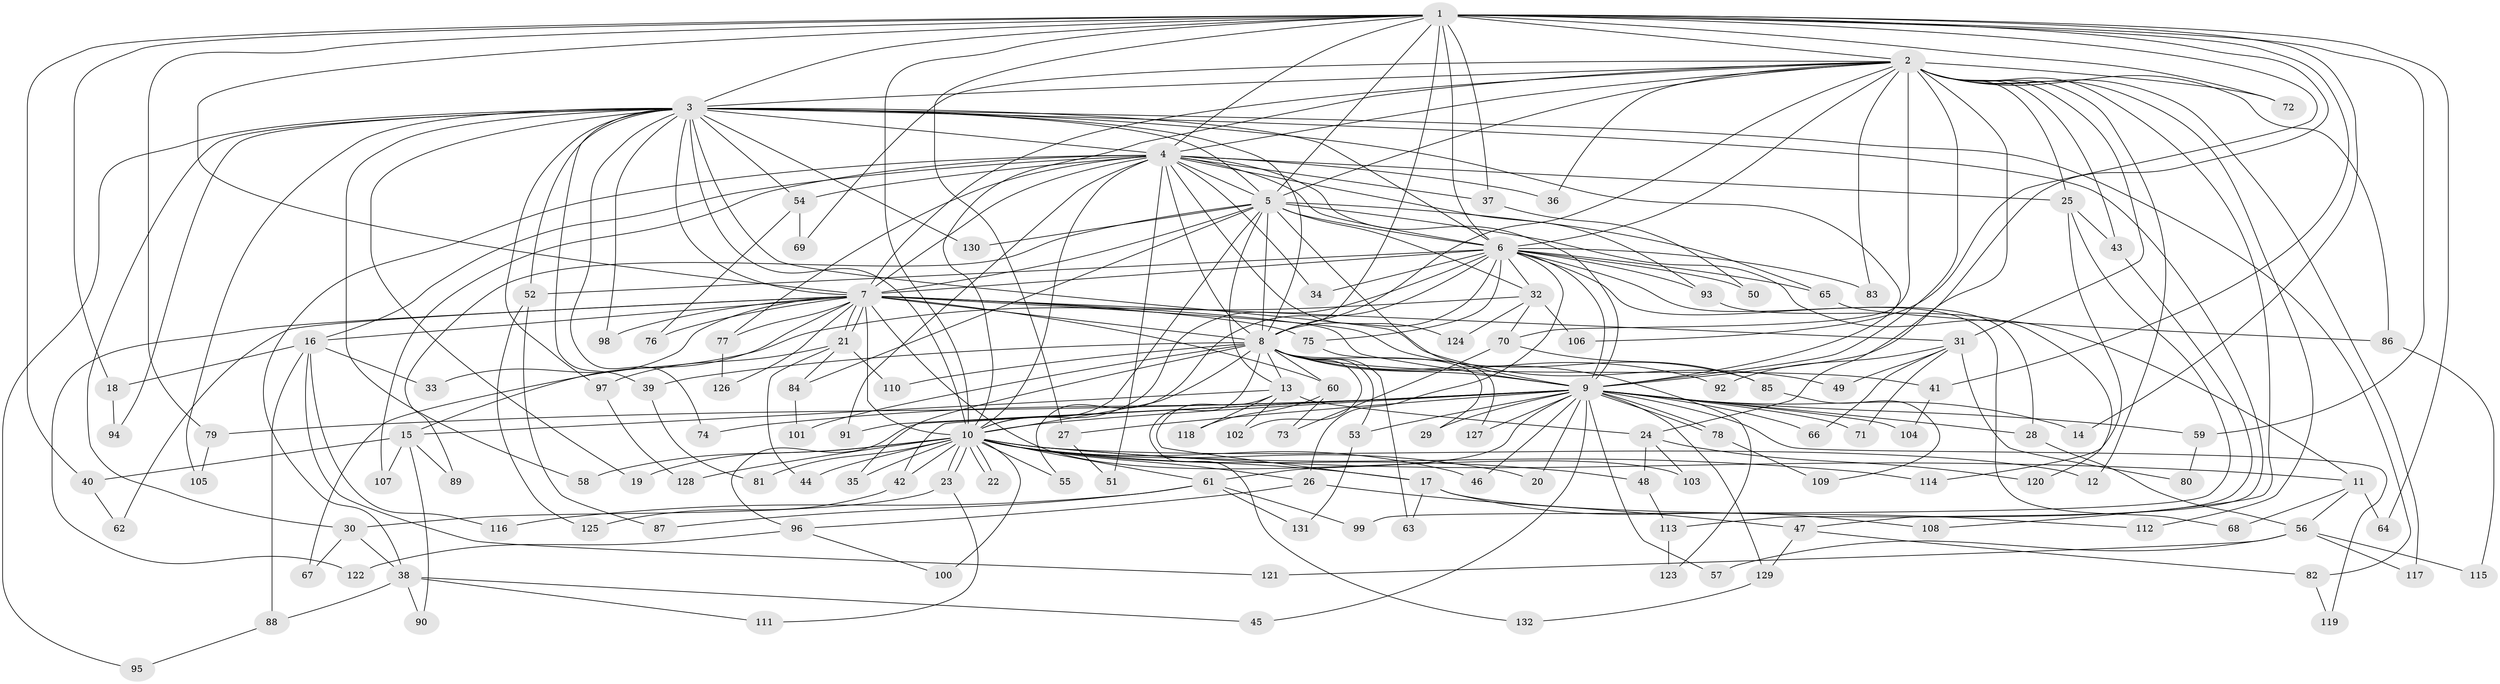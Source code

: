 // Generated by graph-tools (version 1.1) at 2025/44/03/09/25 04:44:32]
// undirected, 132 vertices, 289 edges
graph export_dot {
graph [start="1"]
  node [color=gray90,style=filled];
  1;
  2;
  3;
  4;
  5;
  6;
  7;
  8;
  9;
  10;
  11;
  12;
  13;
  14;
  15;
  16;
  17;
  18;
  19;
  20;
  21;
  22;
  23;
  24;
  25;
  26;
  27;
  28;
  29;
  30;
  31;
  32;
  33;
  34;
  35;
  36;
  37;
  38;
  39;
  40;
  41;
  42;
  43;
  44;
  45;
  46;
  47;
  48;
  49;
  50;
  51;
  52;
  53;
  54;
  55;
  56;
  57;
  58;
  59;
  60;
  61;
  62;
  63;
  64;
  65;
  66;
  67;
  68;
  69;
  70;
  71;
  72;
  73;
  74;
  75;
  76;
  77;
  78;
  79;
  80;
  81;
  82;
  83;
  84;
  85;
  86;
  87;
  88;
  89;
  90;
  91;
  92;
  93;
  94;
  95;
  96;
  97;
  98;
  99;
  100;
  101;
  102;
  103;
  104;
  105;
  106;
  107;
  108;
  109;
  110;
  111;
  112;
  113;
  114;
  115;
  116;
  117;
  118;
  119;
  120;
  121;
  122;
  123;
  124;
  125;
  126;
  127;
  128;
  129;
  130;
  131;
  132;
  1 -- 2;
  1 -- 3;
  1 -- 4;
  1 -- 5;
  1 -- 6;
  1 -- 7;
  1 -- 8;
  1 -- 9;
  1 -- 10;
  1 -- 14;
  1 -- 18;
  1 -- 27;
  1 -- 37;
  1 -- 40;
  1 -- 41;
  1 -- 59;
  1 -- 64;
  1 -- 72;
  1 -- 79;
  1 -- 106;
  2 -- 3;
  2 -- 4;
  2 -- 5;
  2 -- 6;
  2 -- 7;
  2 -- 8;
  2 -- 9;
  2 -- 10;
  2 -- 12;
  2 -- 24;
  2 -- 25;
  2 -- 31;
  2 -- 36;
  2 -- 43;
  2 -- 69;
  2 -- 70;
  2 -- 72;
  2 -- 83;
  2 -- 86;
  2 -- 108;
  2 -- 112;
  2 -- 117;
  3 -- 4;
  3 -- 5;
  3 -- 6;
  3 -- 7;
  3 -- 8;
  3 -- 9;
  3 -- 10;
  3 -- 19;
  3 -- 30;
  3 -- 39;
  3 -- 47;
  3 -- 49;
  3 -- 52;
  3 -- 54;
  3 -- 58;
  3 -- 74;
  3 -- 82;
  3 -- 94;
  3 -- 95;
  3 -- 97;
  3 -- 98;
  3 -- 105;
  3 -- 130;
  4 -- 5;
  4 -- 6;
  4 -- 7;
  4 -- 8;
  4 -- 9;
  4 -- 10;
  4 -- 16;
  4 -- 25;
  4 -- 34;
  4 -- 36;
  4 -- 37;
  4 -- 38;
  4 -- 51;
  4 -- 54;
  4 -- 77;
  4 -- 91;
  4 -- 93;
  4 -- 107;
  4 -- 124;
  5 -- 6;
  5 -- 7;
  5 -- 8;
  5 -- 9;
  5 -- 10;
  5 -- 11;
  5 -- 13;
  5 -- 32;
  5 -- 65;
  5 -- 84;
  5 -- 89;
  5 -- 130;
  6 -- 7;
  6 -- 8;
  6 -- 9;
  6 -- 10;
  6 -- 26;
  6 -- 28;
  6 -- 32;
  6 -- 34;
  6 -- 50;
  6 -- 52;
  6 -- 55;
  6 -- 65;
  6 -- 68;
  6 -- 75;
  6 -- 83;
  6 -- 93;
  7 -- 8;
  7 -- 9;
  7 -- 10;
  7 -- 15;
  7 -- 16;
  7 -- 21;
  7 -- 21;
  7 -- 31;
  7 -- 33;
  7 -- 60;
  7 -- 62;
  7 -- 75;
  7 -- 76;
  7 -- 77;
  7 -- 85;
  7 -- 98;
  7 -- 103;
  7 -- 122;
  7 -- 126;
  8 -- 9;
  8 -- 10;
  8 -- 13;
  8 -- 29;
  8 -- 35;
  8 -- 39;
  8 -- 41;
  8 -- 53;
  8 -- 60;
  8 -- 63;
  8 -- 92;
  8 -- 101;
  8 -- 102;
  8 -- 110;
  8 -- 123;
  8 -- 132;
  9 -- 10;
  9 -- 14;
  9 -- 20;
  9 -- 27;
  9 -- 28;
  9 -- 29;
  9 -- 42;
  9 -- 45;
  9 -- 46;
  9 -- 53;
  9 -- 57;
  9 -- 59;
  9 -- 61;
  9 -- 66;
  9 -- 71;
  9 -- 74;
  9 -- 78;
  9 -- 78;
  9 -- 79;
  9 -- 91;
  9 -- 96;
  9 -- 104;
  9 -- 119;
  9 -- 127;
  9 -- 129;
  10 -- 11;
  10 -- 12;
  10 -- 17;
  10 -- 19;
  10 -- 20;
  10 -- 22;
  10 -- 22;
  10 -- 23;
  10 -- 23;
  10 -- 26;
  10 -- 35;
  10 -- 42;
  10 -- 44;
  10 -- 46;
  10 -- 48;
  10 -- 55;
  10 -- 58;
  10 -- 61;
  10 -- 81;
  10 -- 100;
  10 -- 114;
  10 -- 128;
  11 -- 56;
  11 -- 64;
  11 -- 68;
  13 -- 15;
  13 -- 17;
  13 -- 24;
  13 -- 102;
  13 -- 118;
  15 -- 40;
  15 -- 89;
  15 -- 90;
  15 -- 107;
  16 -- 18;
  16 -- 33;
  16 -- 88;
  16 -- 116;
  16 -- 121;
  17 -- 63;
  17 -- 108;
  17 -- 112;
  18 -- 94;
  21 -- 44;
  21 -- 84;
  21 -- 97;
  21 -- 110;
  23 -- 30;
  23 -- 111;
  24 -- 48;
  24 -- 103;
  24 -- 120;
  25 -- 43;
  25 -- 99;
  25 -- 114;
  26 -- 47;
  26 -- 96;
  27 -- 51;
  28 -- 56;
  30 -- 38;
  30 -- 67;
  31 -- 49;
  31 -- 66;
  31 -- 71;
  31 -- 80;
  31 -- 92;
  32 -- 67;
  32 -- 70;
  32 -- 106;
  32 -- 124;
  37 -- 50;
  38 -- 45;
  38 -- 88;
  38 -- 90;
  38 -- 111;
  39 -- 81;
  40 -- 62;
  41 -- 104;
  42 -- 125;
  43 -- 113;
  47 -- 82;
  47 -- 129;
  48 -- 113;
  52 -- 87;
  52 -- 125;
  53 -- 131;
  54 -- 69;
  54 -- 76;
  56 -- 57;
  56 -- 115;
  56 -- 117;
  56 -- 121;
  59 -- 80;
  60 -- 73;
  60 -- 118;
  61 -- 87;
  61 -- 99;
  61 -- 116;
  61 -- 131;
  65 -- 86;
  70 -- 73;
  70 -- 85;
  75 -- 127;
  77 -- 126;
  78 -- 109;
  79 -- 105;
  82 -- 119;
  84 -- 101;
  85 -- 109;
  86 -- 115;
  88 -- 95;
  93 -- 120;
  96 -- 100;
  96 -- 122;
  97 -- 128;
  113 -- 123;
  129 -- 132;
}
